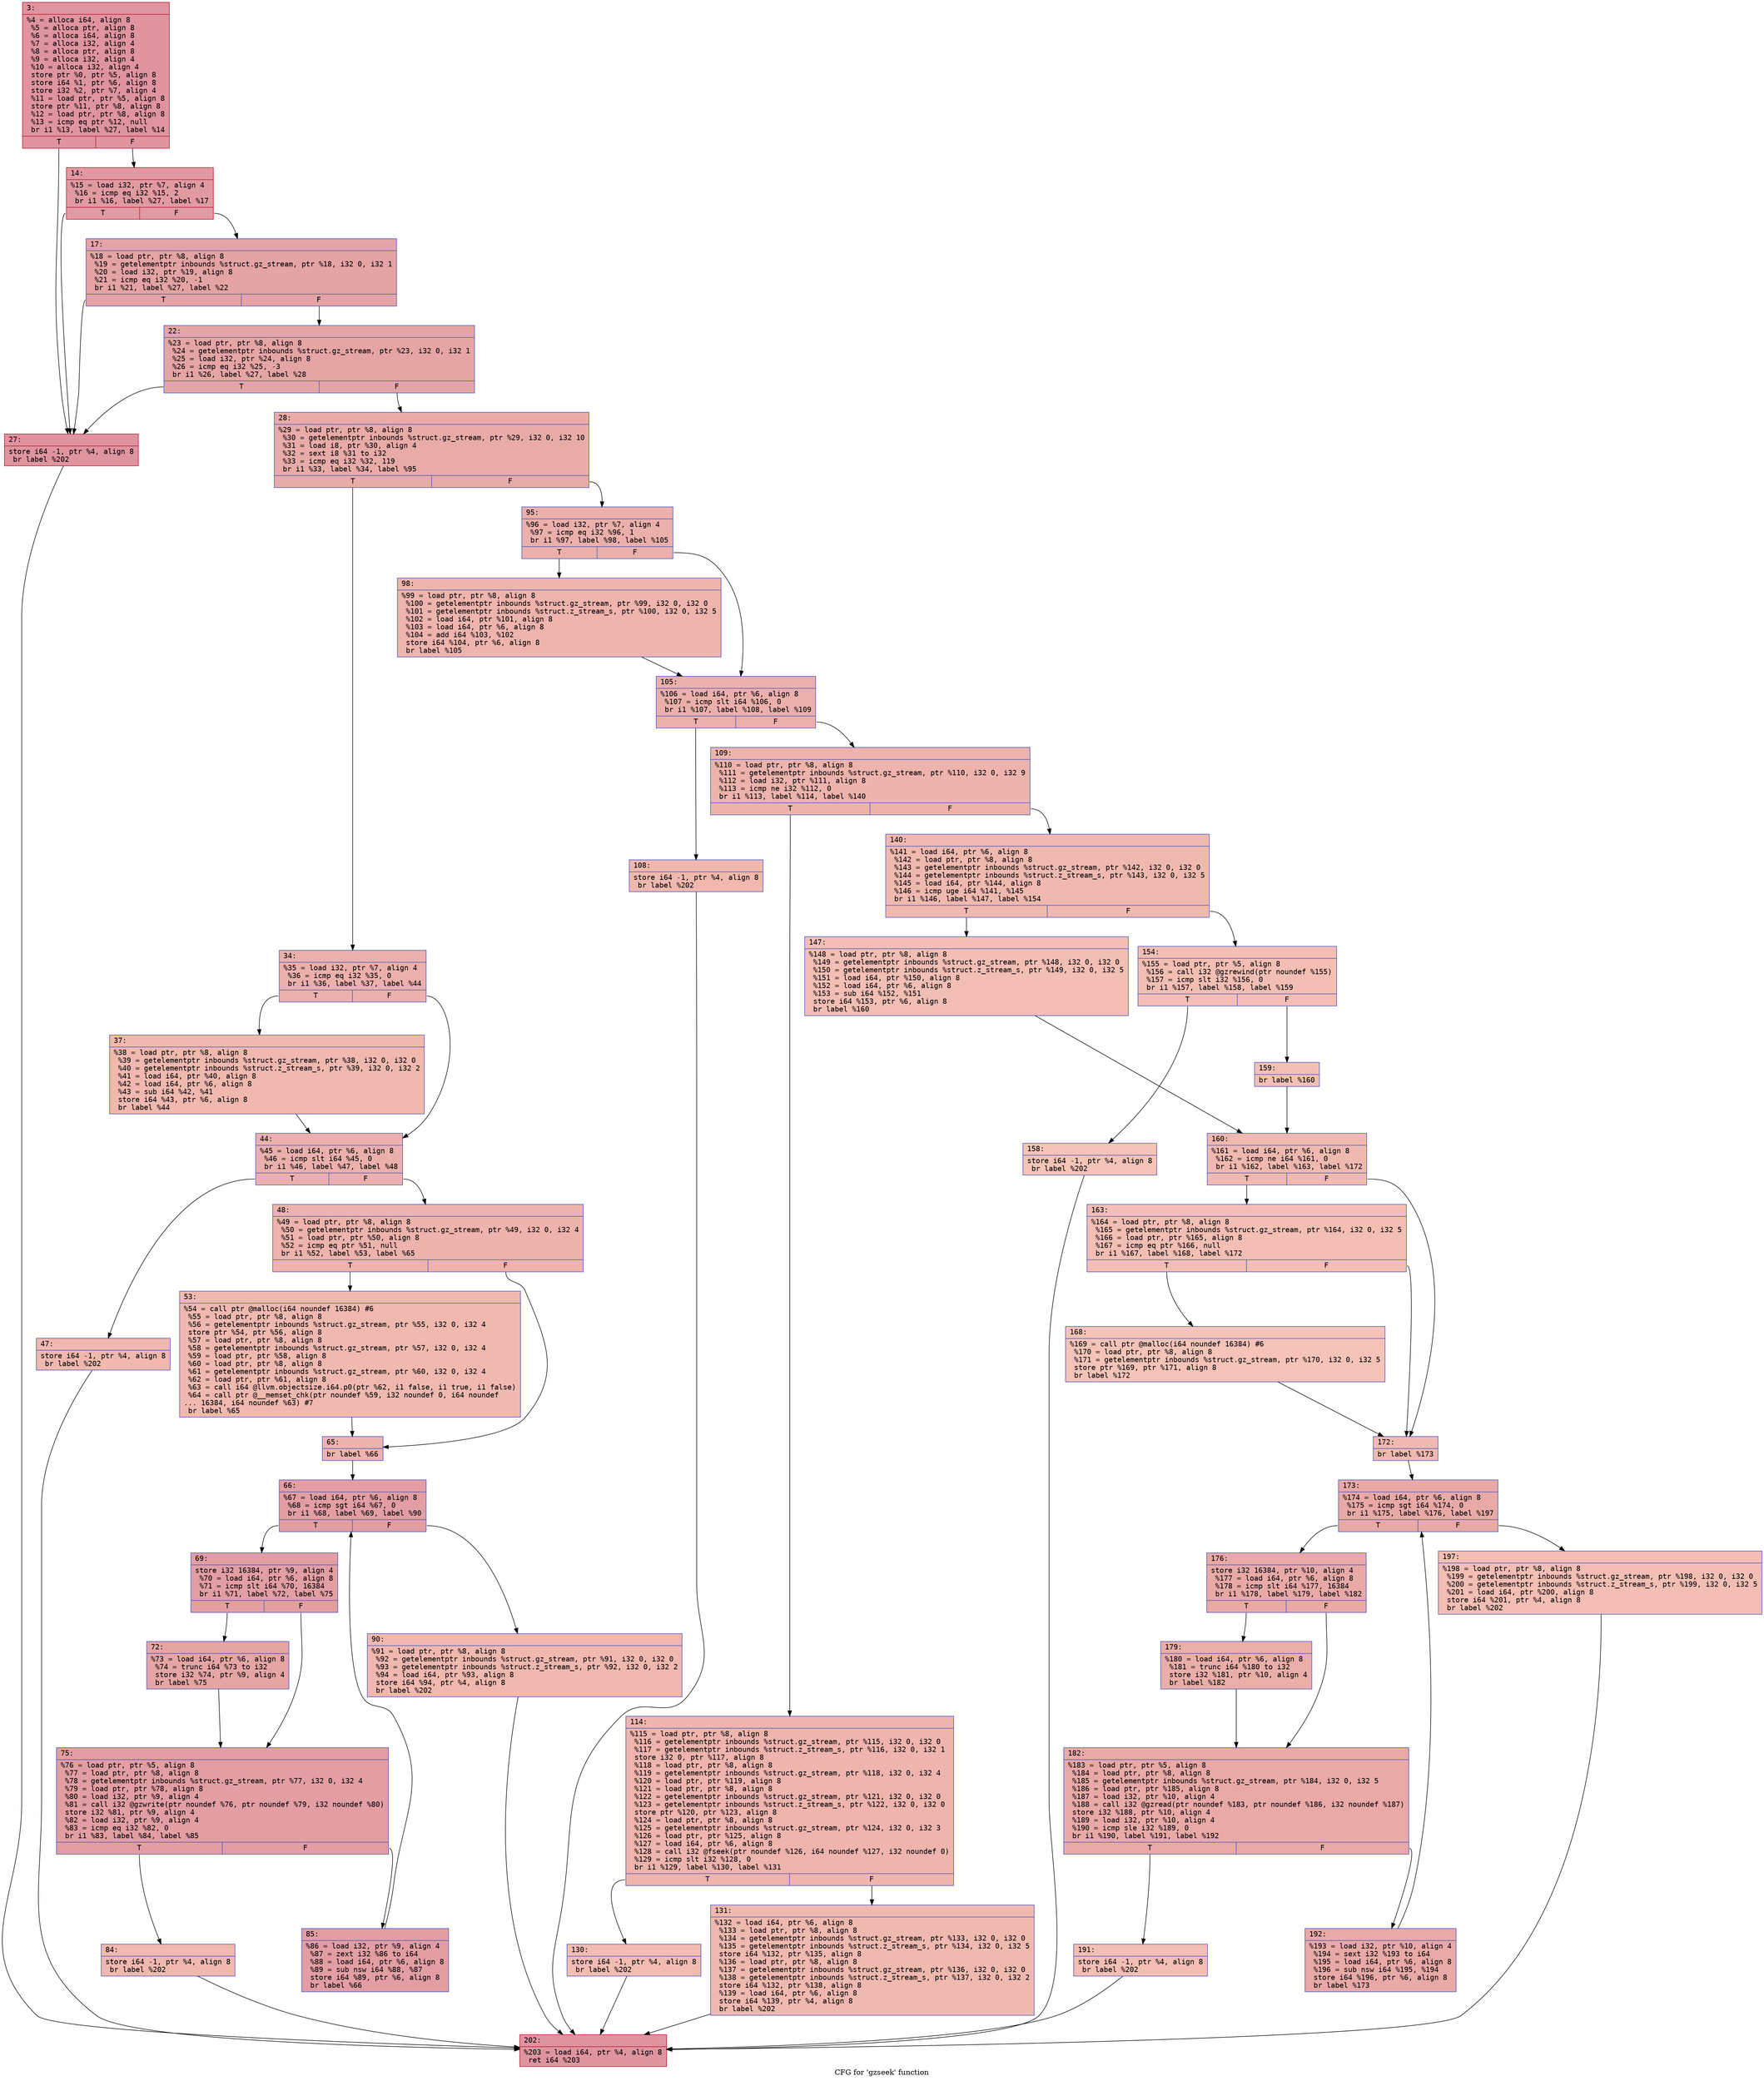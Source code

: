 digraph "CFG for 'gzseek' function" {
	label="CFG for 'gzseek' function";

	Node0x600001036cb0 [shape=record,color="#b70d28ff", style=filled, fillcolor="#b70d2870" fontname="Courier",label="{3:\l|  %4 = alloca i64, align 8\l  %5 = alloca ptr, align 8\l  %6 = alloca i64, align 8\l  %7 = alloca i32, align 4\l  %8 = alloca ptr, align 8\l  %9 = alloca i32, align 4\l  %10 = alloca i32, align 4\l  store ptr %0, ptr %5, align 8\l  store i64 %1, ptr %6, align 8\l  store i32 %2, ptr %7, align 4\l  %11 = load ptr, ptr %5, align 8\l  store ptr %11, ptr %8, align 8\l  %12 = load ptr, ptr %8, align 8\l  %13 = icmp eq ptr %12, null\l  br i1 %13, label %27, label %14\l|{<s0>T|<s1>F}}"];
	Node0x600001036cb0:s0 -> Node0x600001036e40[tooltip="3 -> 27\nProbability 37.50%" ];
	Node0x600001036cb0:s1 -> Node0x600001036d50[tooltip="3 -> 14\nProbability 62.50%" ];
	Node0x600001036d50 [shape=record,color="#b70d28ff", style=filled, fillcolor="#bb1b2c70" fontname="Courier",label="{14:\l|  %15 = load i32, ptr %7, align 4\l  %16 = icmp eq i32 %15, 2\l  br i1 %16, label %27, label %17\l|{<s0>T|<s1>F}}"];
	Node0x600001036d50:s0 -> Node0x600001036e40[tooltip="14 -> 27\nProbability 50.00%" ];
	Node0x600001036d50:s1 -> Node0x600001036da0[tooltip="14 -> 17\nProbability 50.00%" ];
	Node0x600001036da0 [shape=record,color="#3d50c3ff", style=filled, fillcolor="#c32e3170" fontname="Courier",label="{17:\l|  %18 = load ptr, ptr %8, align 8\l  %19 = getelementptr inbounds %struct.gz_stream, ptr %18, i32 0, i32 1\l  %20 = load i32, ptr %19, align 8\l  %21 = icmp eq i32 %20, -1\l  br i1 %21, label %27, label %22\l|{<s0>T|<s1>F}}"];
	Node0x600001036da0:s0 -> Node0x600001036e40[tooltip="17 -> 27\nProbability 37.50%" ];
	Node0x600001036da0:s1 -> Node0x600001036df0[tooltip="17 -> 22\nProbability 62.50%" ];
	Node0x600001036df0 [shape=record,color="#3d50c3ff", style=filled, fillcolor="#c5333470" fontname="Courier",label="{22:\l|  %23 = load ptr, ptr %8, align 8\l  %24 = getelementptr inbounds %struct.gz_stream, ptr %23, i32 0, i32 1\l  %25 = load i32, ptr %24, align 8\l  %26 = icmp eq i32 %25, -3\l  br i1 %26, label %27, label %28\l|{<s0>T|<s1>F}}"];
	Node0x600001036df0:s0 -> Node0x600001036e40[tooltip="22 -> 27\nProbability 50.00%" ];
	Node0x600001036df0:s1 -> Node0x600001036e90[tooltip="22 -> 28\nProbability 50.00%" ];
	Node0x600001036e40 [shape=record,color="#b70d28ff", style=filled, fillcolor="#b70d2870" fontname="Courier",label="{27:\l|  store i64 -1, ptr %4, align 8\l  br label %202\l}"];
	Node0x600001036e40 -> Node0x600001037ac0[tooltip="27 -> 202\nProbability 100.00%" ];
	Node0x600001036e90 [shape=record,color="#3d50c3ff", style=filled, fillcolor="#cc403a70" fontname="Courier",label="{28:\l|  %29 = load ptr, ptr %8, align 8\l  %30 = getelementptr inbounds %struct.gz_stream, ptr %29, i32 0, i32 10\l  %31 = load i8, ptr %30, align 4\l  %32 = sext i8 %31 to i32\l  %33 = icmp eq i32 %32, 119\l  br i1 %33, label %34, label %95\l|{<s0>T|<s1>F}}"];
	Node0x600001036e90:s0 -> Node0x600001036ee0[tooltip="28 -> 34\nProbability 50.00%" ];
	Node0x600001036e90:s1 -> Node0x600001037340[tooltip="28 -> 95\nProbability 50.00%" ];
	Node0x600001036ee0 [shape=record,color="#3d50c3ff", style=filled, fillcolor="#d24b4070" fontname="Courier",label="{34:\l|  %35 = load i32, ptr %7, align 4\l  %36 = icmp eq i32 %35, 0\l  br i1 %36, label %37, label %44\l|{<s0>T|<s1>F}}"];
	Node0x600001036ee0:s0 -> Node0x600001036f30[tooltip="34 -> 37\nProbability 37.50%" ];
	Node0x600001036ee0:s1 -> Node0x600001036f80[tooltip="34 -> 44\nProbability 62.50%" ];
	Node0x600001036f30 [shape=record,color="#3d50c3ff", style=filled, fillcolor="#dc5d4a70" fontname="Courier",label="{37:\l|  %38 = load ptr, ptr %8, align 8\l  %39 = getelementptr inbounds %struct.gz_stream, ptr %38, i32 0, i32 0\l  %40 = getelementptr inbounds %struct.z_stream_s, ptr %39, i32 0, i32 2\l  %41 = load i64, ptr %40, align 8\l  %42 = load i64, ptr %6, align 8\l  %43 = sub i64 %42, %41\l  store i64 %43, ptr %6, align 8\l  br label %44\l}"];
	Node0x600001036f30 -> Node0x600001036f80[tooltip="37 -> 44\nProbability 100.00%" ];
	Node0x600001036f80 [shape=record,color="#3d50c3ff", style=filled, fillcolor="#d24b4070" fontname="Courier",label="{44:\l|  %45 = load i64, ptr %6, align 8\l  %46 = icmp slt i64 %45, 0\l  br i1 %46, label %47, label %48\l|{<s0>T|<s1>F}}"];
	Node0x600001036f80:s0 -> Node0x600001036fd0[tooltip="44 -> 47\nProbability 37.50%" ];
	Node0x600001036f80:s1 -> Node0x600001037020[tooltip="44 -> 48\nProbability 62.50%" ];
	Node0x600001036fd0 [shape=record,color="#3d50c3ff", style=filled, fillcolor="#dc5d4a70" fontname="Courier",label="{47:\l|  store i64 -1, ptr %4, align 8\l  br label %202\l}"];
	Node0x600001036fd0 -> Node0x600001037ac0[tooltip="47 -> 202\nProbability 100.00%" ];
	Node0x600001037020 [shape=record,color="#3d50c3ff", style=filled, fillcolor="#d6524470" fontname="Courier",label="{48:\l|  %49 = load ptr, ptr %8, align 8\l  %50 = getelementptr inbounds %struct.gz_stream, ptr %49, i32 0, i32 4\l  %51 = load ptr, ptr %50, align 8\l  %52 = icmp eq ptr %51, null\l  br i1 %52, label %53, label %65\l|{<s0>T|<s1>F}}"];
	Node0x600001037020:s0 -> Node0x600001037070[tooltip="48 -> 53\nProbability 37.50%" ];
	Node0x600001037020:s1 -> Node0x6000010370c0[tooltip="48 -> 65\nProbability 62.50%" ];
	Node0x600001037070 [shape=record,color="#3d50c3ff", style=filled, fillcolor="#de614d70" fontname="Courier",label="{53:\l|  %54 = call ptr @malloc(i64 noundef 16384) #6\l  %55 = load ptr, ptr %8, align 8\l  %56 = getelementptr inbounds %struct.gz_stream, ptr %55, i32 0, i32 4\l  store ptr %54, ptr %56, align 8\l  %57 = load ptr, ptr %8, align 8\l  %58 = getelementptr inbounds %struct.gz_stream, ptr %57, i32 0, i32 4\l  %59 = load ptr, ptr %58, align 8\l  %60 = load ptr, ptr %8, align 8\l  %61 = getelementptr inbounds %struct.gz_stream, ptr %60, i32 0, i32 4\l  %62 = load ptr, ptr %61, align 8\l  %63 = call i64 @llvm.objectsize.i64.p0(ptr %62, i1 false, i1 true, i1 false)\l  %64 = call ptr @__memset_chk(ptr noundef %59, i32 noundef 0, i64 noundef\l... 16384, i64 noundef %63) #7\l  br label %65\l}"];
	Node0x600001037070 -> Node0x6000010370c0[tooltip="53 -> 65\nProbability 100.00%" ];
	Node0x6000010370c0 [shape=record,color="#3d50c3ff", style=filled, fillcolor="#d6524470" fontname="Courier",label="{65:\l|  br label %66\l}"];
	Node0x6000010370c0 -> Node0x600001037110[tooltip="65 -> 66\nProbability 100.00%" ];
	Node0x600001037110 [shape=record,color="#3d50c3ff", style=filled, fillcolor="#be242e70" fontname="Courier",label="{66:\l|  %67 = load i64, ptr %6, align 8\l  %68 = icmp sgt i64 %67, 0\l  br i1 %68, label %69, label %90\l|{<s0>T|<s1>F}}"];
	Node0x600001037110:s0 -> Node0x600001037160[tooltip="66 -> 69\nProbability 96.88%" ];
	Node0x600001037110:s1 -> Node0x6000010372f0[tooltip="66 -> 90\nProbability 3.12%" ];
	Node0x600001037160 [shape=record,color="#3d50c3ff", style=filled, fillcolor="#be242e70" fontname="Courier",label="{69:\l|  store i32 16384, ptr %9, align 4\l  %70 = load i64, ptr %6, align 8\l  %71 = icmp slt i64 %70, 16384\l  br i1 %71, label %72, label %75\l|{<s0>T|<s1>F}}"];
	Node0x600001037160:s0 -> Node0x6000010371b0[tooltip="69 -> 72\nProbability 50.00%" ];
	Node0x600001037160:s1 -> Node0x600001037200[tooltip="69 -> 75\nProbability 50.00%" ];
	Node0x6000010371b0 [shape=record,color="#3d50c3ff", style=filled, fillcolor="#c5333470" fontname="Courier",label="{72:\l|  %73 = load i64, ptr %6, align 8\l  %74 = trunc i64 %73 to i32\l  store i32 %74, ptr %9, align 4\l  br label %75\l}"];
	Node0x6000010371b0 -> Node0x600001037200[tooltip="72 -> 75\nProbability 100.00%" ];
	Node0x600001037200 [shape=record,color="#3d50c3ff", style=filled, fillcolor="#be242e70" fontname="Courier",label="{75:\l|  %76 = load ptr, ptr %5, align 8\l  %77 = load ptr, ptr %8, align 8\l  %78 = getelementptr inbounds %struct.gz_stream, ptr %77, i32 0, i32 4\l  %79 = load ptr, ptr %78, align 8\l  %80 = load i32, ptr %9, align 4\l  %81 = call i32 @gzwrite(ptr noundef %76, ptr noundef %79, i32 noundef %80)\l  store i32 %81, ptr %9, align 4\l  %82 = load i32, ptr %9, align 4\l  %83 = icmp eq i32 %82, 0\l  br i1 %83, label %84, label %85\l|{<s0>T|<s1>F}}"];
	Node0x600001037200:s0 -> Node0x600001037250[tooltip="75 -> 84\nProbability 3.12%" ];
	Node0x600001037200:s1 -> Node0x6000010372a0[tooltip="75 -> 85\nProbability 96.88%" ];
	Node0x600001037250 [shape=record,color="#3d50c3ff", style=filled, fillcolor="#dc5d4a70" fontname="Courier",label="{84:\l|  store i64 -1, ptr %4, align 8\l  br label %202\l}"];
	Node0x600001037250 -> Node0x600001037ac0[tooltip="84 -> 202\nProbability 100.00%" ];
	Node0x6000010372a0 [shape=record,color="#3d50c3ff", style=filled, fillcolor="#be242e70" fontname="Courier",label="{85:\l|  %86 = load i32, ptr %9, align 4\l  %87 = zext i32 %86 to i64\l  %88 = load i64, ptr %6, align 8\l  %89 = sub nsw i64 %88, %87\l  store i64 %89, ptr %6, align 8\l  br label %66\l}"];
	Node0x6000010372a0 -> Node0x600001037110[tooltip="85 -> 66\nProbability 100.00%" ];
	Node0x6000010372f0 [shape=record,color="#3d50c3ff", style=filled, fillcolor="#dc5d4a70" fontname="Courier",label="{90:\l|  %91 = load ptr, ptr %8, align 8\l  %92 = getelementptr inbounds %struct.gz_stream, ptr %91, i32 0, i32 0\l  %93 = getelementptr inbounds %struct.z_stream_s, ptr %92, i32 0, i32 2\l  %94 = load i64, ptr %93, align 8\l  store i64 %94, ptr %4, align 8\l  br label %202\l}"];
	Node0x6000010372f0 -> Node0x600001037ac0[tooltip="90 -> 202\nProbability 100.00%" ];
	Node0x600001037340 [shape=record,color="#3d50c3ff", style=filled, fillcolor="#d24b4070" fontname="Courier",label="{95:\l|  %96 = load i32, ptr %7, align 4\l  %97 = icmp eq i32 %96, 1\l  br i1 %97, label %98, label %105\l|{<s0>T|<s1>F}}"];
	Node0x600001037340:s0 -> Node0x600001037390[tooltip="95 -> 98\nProbability 50.00%" ];
	Node0x600001037340:s1 -> Node0x6000010373e0[tooltip="95 -> 105\nProbability 50.00%" ];
	Node0x600001037390 [shape=record,color="#3d50c3ff", style=filled, fillcolor="#d8564670" fontname="Courier",label="{98:\l|  %99 = load ptr, ptr %8, align 8\l  %100 = getelementptr inbounds %struct.gz_stream, ptr %99, i32 0, i32 0\l  %101 = getelementptr inbounds %struct.z_stream_s, ptr %100, i32 0, i32 5\l  %102 = load i64, ptr %101, align 8\l  %103 = load i64, ptr %6, align 8\l  %104 = add i64 %103, %102\l  store i64 %104, ptr %6, align 8\l  br label %105\l}"];
	Node0x600001037390 -> Node0x6000010373e0[tooltip="98 -> 105\nProbability 100.00%" ];
	Node0x6000010373e0 [shape=record,color="#3d50c3ff", style=filled, fillcolor="#d24b4070" fontname="Courier",label="{105:\l|  %106 = load i64, ptr %6, align 8\l  %107 = icmp slt i64 %106, 0\l  br i1 %107, label %108, label %109\l|{<s0>T|<s1>F}}"];
	Node0x6000010373e0:s0 -> Node0x600001037430[tooltip="105 -> 108\nProbability 37.50%" ];
	Node0x6000010373e0:s1 -> Node0x600001037480[tooltip="105 -> 109\nProbability 62.50%" ];
	Node0x600001037430 [shape=record,color="#3d50c3ff", style=filled, fillcolor="#dc5d4a70" fontname="Courier",label="{108:\l|  store i64 -1, ptr %4, align 8\l  br label %202\l}"];
	Node0x600001037430 -> Node0x600001037ac0[tooltip="108 -> 202\nProbability 100.00%" ];
	Node0x600001037480 [shape=record,color="#3d50c3ff", style=filled, fillcolor="#d6524470" fontname="Courier",label="{109:\l|  %110 = load ptr, ptr %8, align 8\l  %111 = getelementptr inbounds %struct.gz_stream, ptr %110, i32 0, i32 9\l  %112 = load i32, ptr %111, align 8\l  %113 = icmp ne i32 %112, 0\l  br i1 %113, label %114, label %140\l|{<s0>T|<s1>F}}"];
	Node0x600001037480:s0 -> Node0x6000010374d0[tooltip="109 -> 114\nProbability 62.50%" ];
	Node0x600001037480:s1 -> Node0x6000010375c0[tooltip="109 -> 140\nProbability 37.50%" ];
	Node0x6000010374d0 [shape=record,color="#3d50c3ff", style=filled, fillcolor="#d8564670" fontname="Courier",label="{114:\l|  %115 = load ptr, ptr %8, align 8\l  %116 = getelementptr inbounds %struct.gz_stream, ptr %115, i32 0, i32 0\l  %117 = getelementptr inbounds %struct.z_stream_s, ptr %116, i32 0, i32 1\l  store i32 0, ptr %117, align 8\l  %118 = load ptr, ptr %8, align 8\l  %119 = getelementptr inbounds %struct.gz_stream, ptr %118, i32 0, i32 4\l  %120 = load ptr, ptr %119, align 8\l  %121 = load ptr, ptr %8, align 8\l  %122 = getelementptr inbounds %struct.gz_stream, ptr %121, i32 0, i32 0\l  %123 = getelementptr inbounds %struct.z_stream_s, ptr %122, i32 0, i32 0\l  store ptr %120, ptr %123, align 8\l  %124 = load ptr, ptr %8, align 8\l  %125 = getelementptr inbounds %struct.gz_stream, ptr %124, i32 0, i32 3\l  %126 = load ptr, ptr %125, align 8\l  %127 = load i64, ptr %6, align 8\l  %128 = call i32 @fseek(ptr noundef %126, i64 noundef %127, i32 noundef 0)\l  %129 = icmp slt i32 %128, 0\l  br i1 %129, label %130, label %131\l|{<s0>T|<s1>F}}"];
	Node0x6000010374d0:s0 -> Node0x600001037520[tooltip="114 -> 130\nProbability 37.50%" ];
	Node0x6000010374d0:s1 -> Node0x600001037570[tooltip="114 -> 131\nProbability 62.50%" ];
	Node0x600001037520 [shape=record,color="#3d50c3ff", style=filled, fillcolor="#e1675170" fontname="Courier",label="{130:\l|  store i64 -1, ptr %4, align 8\l  br label %202\l}"];
	Node0x600001037520 -> Node0x600001037ac0[tooltip="130 -> 202\nProbability 100.00%" ];
	Node0x600001037570 [shape=record,color="#3d50c3ff", style=filled, fillcolor="#de614d70" fontname="Courier",label="{131:\l|  %132 = load i64, ptr %6, align 8\l  %133 = load ptr, ptr %8, align 8\l  %134 = getelementptr inbounds %struct.gz_stream, ptr %133, i32 0, i32 0\l  %135 = getelementptr inbounds %struct.z_stream_s, ptr %134, i32 0, i32 5\l  store i64 %132, ptr %135, align 8\l  %136 = load ptr, ptr %8, align 8\l  %137 = getelementptr inbounds %struct.gz_stream, ptr %136, i32 0, i32 0\l  %138 = getelementptr inbounds %struct.z_stream_s, ptr %137, i32 0, i32 2\l  store i64 %132, ptr %138, align 8\l  %139 = load i64, ptr %6, align 8\l  store i64 %139, ptr %4, align 8\l  br label %202\l}"];
	Node0x600001037570 -> Node0x600001037ac0[tooltip="131 -> 202\nProbability 100.00%" ];
	Node0x6000010375c0 [shape=record,color="#3d50c3ff", style=filled, fillcolor="#de614d70" fontname="Courier",label="{140:\l|  %141 = load i64, ptr %6, align 8\l  %142 = load ptr, ptr %8, align 8\l  %143 = getelementptr inbounds %struct.gz_stream, ptr %142, i32 0, i32 0\l  %144 = getelementptr inbounds %struct.z_stream_s, ptr %143, i32 0, i32 5\l  %145 = load i64, ptr %144, align 8\l  %146 = icmp uge i64 %141, %145\l  br i1 %146, label %147, label %154\l|{<s0>T|<s1>F}}"];
	Node0x6000010375c0:s0 -> Node0x600001037610[tooltip="140 -> 147\nProbability 50.00%" ];
	Node0x6000010375c0:s1 -> Node0x600001037660[tooltip="140 -> 154\nProbability 50.00%" ];
	Node0x600001037610 [shape=record,color="#3d50c3ff", style=filled, fillcolor="#e36c5570" fontname="Courier",label="{147:\l|  %148 = load ptr, ptr %8, align 8\l  %149 = getelementptr inbounds %struct.gz_stream, ptr %148, i32 0, i32 0\l  %150 = getelementptr inbounds %struct.z_stream_s, ptr %149, i32 0, i32 5\l  %151 = load i64, ptr %150, align 8\l  %152 = load i64, ptr %6, align 8\l  %153 = sub i64 %152, %151\l  store i64 %153, ptr %6, align 8\l  br label %160\l}"];
	Node0x600001037610 -> Node0x600001037750[tooltip="147 -> 160\nProbability 100.00%" ];
	Node0x600001037660 [shape=record,color="#3d50c3ff", style=filled, fillcolor="#e36c5570" fontname="Courier",label="{154:\l|  %155 = load ptr, ptr %5, align 8\l  %156 = call i32 @gzrewind(ptr noundef %155)\l  %157 = icmp slt i32 %156, 0\l  br i1 %157, label %158, label %159\l|{<s0>T|<s1>F}}"];
	Node0x600001037660:s0 -> Node0x6000010376b0[tooltip="154 -> 158\nProbability 37.50%" ];
	Node0x600001037660:s1 -> Node0x600001037700[tooltip="154 -> 159\nProbability 62.50%" ];
	Node0x6000010376b0 [shape=record,color="#3d50c3ff", style=filled, fillcolor="#e8765c70" fontname="Courier",label="{158:\l|  store i64 -1, ptr %4, align 8\l  br label %202\l}"];
	Node0x6000010376b0 -> Node0x600001037ac0[tooltip="158 -> 202\nProbability 100.00%" ];
	Node0x600001037700 [shape=record,color="#3d50c3ff", style=filled, fillcolor="#e5705870" fontname="Courier",label="{159:\l|  br label %160\l}"];
	Node0x600001037700 -> Node0x600001037750[tooltip="159 -> 160\nProbability 100.00%" ];
	Node0x600001037750 [shape=record,color="#3d50c3ff", style=filled, fillcolor="#de614d70" fontname="Courier",label="{160:\l|  %161 = load i64, ptr %6, align 8\l  %162 = icmp ne i64 %161, 0\l  br i1 %162, label %163, label %172\l|{<s0>T|<s1>F}}"];
	Node0x600001037750:s0 -> Node0x6000010377a0[tooltip="160 -> 163\nProbability 62.50%" ];
	Node0x600001037750:s1 -> Node0x600001037840[tooltip="160 -> 172\nProbability 37.50%" ];
	Node0x6000010377a0 [shape=record,color="#3d50c3ff", style=filled, fillcolor="#e36c5570" fontname="Courier",label="{163:\l|  %164 = load ptr, ptr %8, align 8\l  %165 = getelementptr inbounds %struct.gz_stream, ptr %164, i32 0, i32 5\l  %166 = load ptr, ptr %165, align 8\l  %167 = icmp eq ptr %166, null\l  br i1 %167, label %168, label %172\l|{<s0>T|<s1>F}}"];
	Node0x6000010377a0:s0 -> Node0x6000010377f0[tooltip="163 -> 168\nProbability 37.50%" ];
	Node0x6000010377a0:s1 -> Node0x600001037840[tooltip="163 -> 172\nProbability 62.50%" ];
	Node0x6000010377f0 [shape=record,color="#3d50c3ff", style=filled, fillcolor="#e8765c70" fontname="Courier",label="{168:\l|  %169 = call ptr @malloc(i64 noundef 16384) #6\l  %170 = load ptr, ptr %8, align 8\l  %171 = getelementptr inbounds %struct.gz_stream, ptr %170, i32 0, i32 5\l  store ptr %169, ptr %171, align 8\l  br label %172\l}"];
	Node0x6000010377f0 -> Node0x600001037840[tooltip="168 -> 172\nProbability 100.00%" ];
	Node0x600001037840 [shape=record,color="#3d50c3ff", style=filled, fillcolor="#de614d70" fontname="Courier",label="{172:\l|  br label %173\l}"];
	Node0x600001037840 -> Node0x600001037890[tooltip="172 -> 173\nProbability 100.00%" ];
	Node0x600001037890 [shape=record,color="#3d50c3ff", style=filled, fillcolor="#ca3b3770" fontname="Courier",label="{173:\l|  %174 = load i64, ptr %6, align 8\l  %175 = icmp sgt i64 %174, 0\l  br i1 %175, label %176, label %197\l|{<s0>T|<s1>F}}"];
	Node0x600001037890:s0 -> Node0x6000010378e0[tooltip="173 -> 176\nProbability 96.88%" ];
	Node0x600001037890:s1 -> Node0x600001037a70[tooltip="173 -> 197\nProbability 3.12%" ];
	Node0x6000010378e0 [shape=record,color="#3d50c3ff", style=filled, fillcolor="#ca3b3770" fontname="Courier",label="{176:\l|  store i32 16384, ptr %10, align 4\l  %177 = load i64, ptr %6, align 8\l  %178 = icmp slt i64 %177, 16384\l  br i1 %178, label %179, label %182\l|{<s0>T|<s1>F}}"];
	Node0x6000010378e0:s0 -> Node0x600001037930[tooltip="176 -> 179\nProbability 50.00%" ];
	Node0x6000010378e0:s1 -> Node0x600001037980[tooltip="176 -> 182\nProbability 50.00%" ];
	Node0x600001037930 [shape=record,color="#3d50c3ff", style=filled, fillcolor="#d0473d70" fontname="Courier",label="{179:\l|  %180 = load i64, ptr %6, align 8\l  %181 = trunc i64 %180 to i32\l  store i32 %181, ptr %10, align 4\l  br label %182\l}"];
	Node0x600001037930 -> Node0x600001037980[tooltip="179 -> 182\nProbability 100.00%" ];
	Node0x600001037980 [shape=record,color="#3d50c3ff", style=filled, fillcolor="#ca3b3770" fontname="Courier",label="{182:\l|  %183 = load ptr, ptr %5, align 8\l  %184 = load ptr, ptr %8, align 8\l  %185 = getelementptr inbounds %struct.gz_stream, ptr %184, i32 0, i32 5\l  %186 = load ptr, ptr %185, align 8\l  %187 = load i32, ptr %10, align 4\l  %188 = call i32 @gzread(ptr noundef %183, ptr noundef %186, i32 noundef %187)\l  store i32 %188, ptr %10, align 4\l  %189 = load i32, ptr %10, align 4\l  %190 = icmp sle i32 %189, 0\l  br i1 %190, label %191, label %192\l|{<s0>T|<s1>F}}"];
	Node0x600001037980:s0 -> Node0x6000010379d0[tooltip="182 -> 191\nProbability 3.12%" ];
	Node0x600001037980:s1 -> Node0x600001037a20[tooltip="182 -> 192\nProbability 96.88%" ];
	Node0x6000010379d0 [shape=record,color="#3d50c3ff", style=filled, fillcolor="#e36c5570" fontname="Courier",label="{191:\l|  store i64 -1, ptr %4, align 8\l  br label %202\l}"];
	Node0x6000010379d0 -> Node0x600001037ac0[tooltip="191 -> 202\nProbability 100.00%" ];
	Node0x600001037a20 [shape=record,color="#3d50c3ff", style=filled, fillcolor="#ca3b3770" fontname="Courier",label="{192:\l|  %193 = load i32, ptr %10, align 4\l  %194 = sext i32 %193 to i64\l  %195 = load i64, ptr %6, align 8\l  %196 = sub nsw i64 %195, %194\l  store i64 %196, ptr %6, align 8\l  br label %173\l}"];
	Node0x600001037a20 -> Node0x600001037890[tooltip="192 -> 173\nProbability 100.00%" ];
	Node0x600001037a70 [shape=record,color="#3d50c3ff", style=filled, fillcolor="#e36c5570" fontname="Courier",label="{197:\l|  %198 = load ptr, ptr %8, align 8\l  %199 = getelementptr inbounds %struct.gz_stream, ptr %198, i32 0, i32 0\l  %200 = getelementptr inbounds %struct.z_stream_s, ptr %199, i32 0, i32 5\l  %201 = load i64, ptr %200, align 8\l  store i64 %201, ptr %4, align 8\l  br label %202\l}"];
	Node0x600001037a70 -> Node0x600001037ac0[tooltip="197 -> 202\nProbability 100.00%" ];
	Node0x600001037ac0 [shape=record,color="#b70d28ff", style=filled, fillcolor="#b70d2870" fontname="Courier",label="{202:\l|  %203 = load i64, ptr %4, align 8\l  ret i64 %203\l}"];
}
